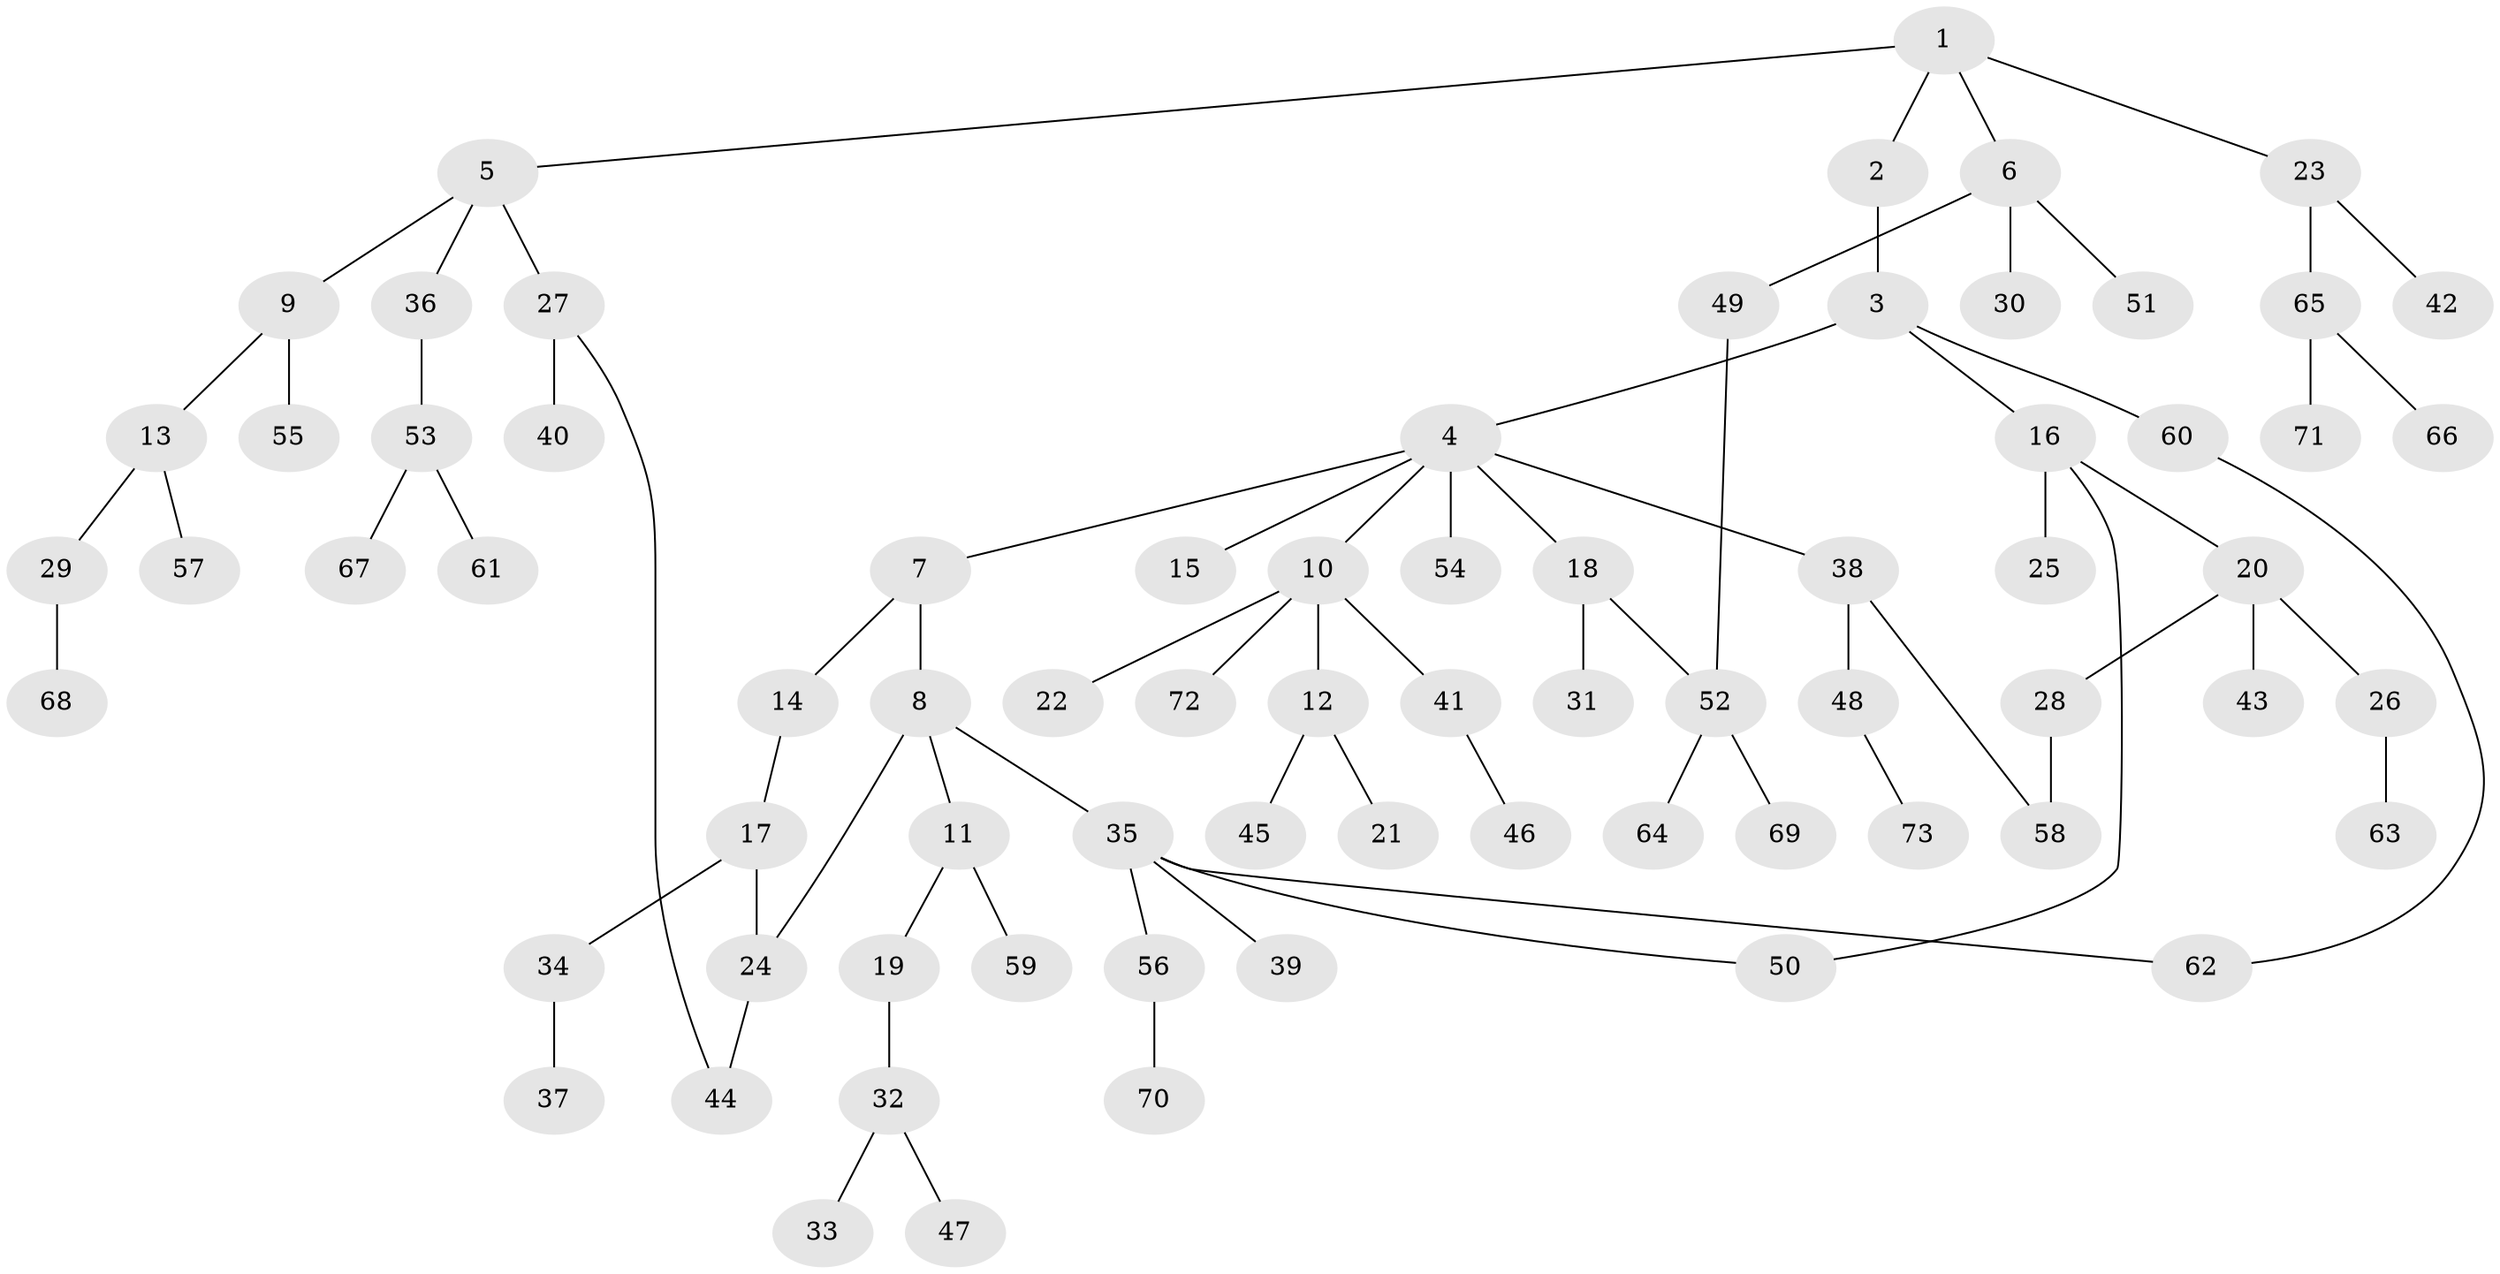 // Generated by graph-tools (version 1.1) at 2025/49/03/09/25 03:49:19]
// undirected, 73 vertices, 78 edges
graph export_dot {
graph [start="1"]
  node [color=gray90,style=filled];
  1;
  2;
  3;
  4;
  5;
  6;
  7;
  8;
  9;
  10;
  11;
  12;
  13;
  14;
  15;
  16;
  17;
  18;
  19;
  20;
  21;
  22;
  23;
  24;
  25;
  26;
  27;
  28;
  29;
  30;
  31;
  32;
  33;
  34;
  35;
  36;
  37;
  38;
  39;
  40;
  41;
  42;
  43;
  44;
  45;
  46;
  47;
  48;
  49;
  50;
  51;
  52;
  53;
  54;
  55;
  56;
  57;
  58;
  59;
  60;
  61;
  62;
  63;
  64;
  65;
  66;
  67;
  68;
  69;
  70;
  71;
  72;
  73;
  1 -- 2;
  1 -- 5;
  1 -- 6;
  1 -- 23;
  2 -- 3;
  3 -- 4;
  3 -- 16;
  3 -- 60;
  4 -- 7;
  4 -- 10;
  4 -- 15;
  4 -- 18;
  4 -- 38;
  4 -- 54;
  5 -- 9;
  5 -- 27;
  5 -- 36;
  6 -- 30;
  6 -- 49;
  6 -- 51;
  7 -- 8;
  7 -- 14;
  8 -- 11;
  8 -- 24;
  8 -- 35;
  9 -- 13;
  9 -- 55;
  10 -- 12;
  10 -- 22;
  10 -- 41;
  10 -- 72;
  11 -- 19;
  11 -- 59;
  12 -- 21;
  12 -- 45;
  13 -- 29;
  13 -- 57;
  14 -- 17;
  16 -- 20;
  16 -- 25;
  16 -- 50;
  17 -- 34;
  17 -- 24;
  18 -- 31;
  18 -- 52;
  19 -- 32;
  20 -- 26;
  20 -- 28;
  20 -- 43;
  23 -- 42;
  23 -- 65;
  24 -- 44;
  26 -- 63;
  27 -- 40;
  27 -- 44;
  28 -- 58;
  29 -- 68;
  32 -- 33;
  32 -- 47;
  34 -- 37;
  35 -- 39;
  35 -- 50;
  35 -- 56;
  35 -- 62;
  36 -- 53;
  38 -- 48;
  38 -- 58;
  41 -- 46;
  48 -- 73;
  49 -- 52;
  52 -- 64;
  52 -- 69;
  53 -- 61;
  53 -- 67;
  56 -- 70;
  60 -- 62;
  65 -- 66;
  65 -- 71;
}
